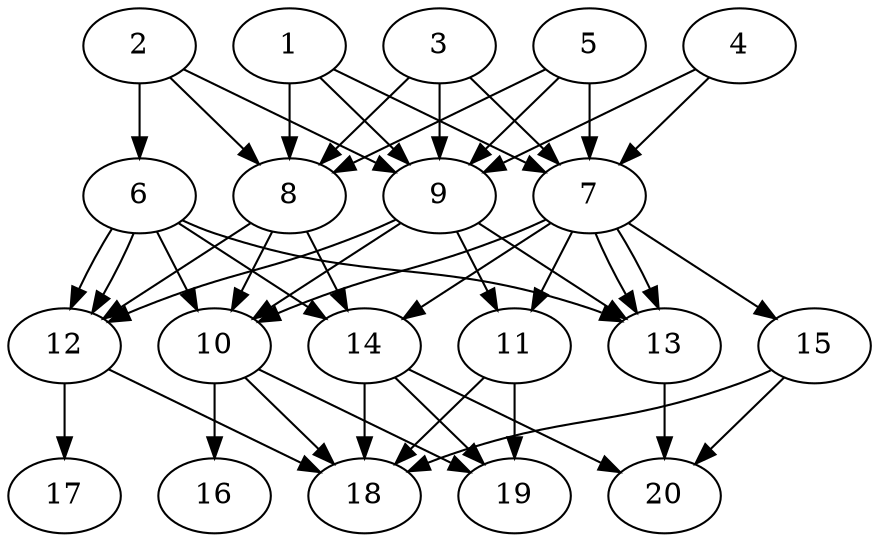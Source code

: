 // DAG automatically generated by daggen at Tue Aug  6 16:20:30 2019
// ./daggen --dot -n 20 --ccr 0.3 --fat 0.6 --regular 0.5 --density 0.9 --mindata 5242880 --maxdata 52428800 
digraph G {
  1 [size="157477547", alpha="0.00", expect_size="47243264"] 
  1 -> 7 [size ="47243264"]
  1 -> 8 [size ="47243264"]
  1 -> 9 [size ="47243264"]
  2 [size="161122987", alpha="0.04", expect_size="48336896"] 
  2 -> 6 [size ="48336896"]
  2 -> 8 [size ="48336896"]
  2 -> 9 [size ="48336896"]
  3 [size="101321387", alpha="0.14", expect_size="30396416"] 
  3 -> 7 [size ="30396416"]
  3 -> 8 [size ="30396416"]
  3 -> 9 [size ="30396416"]
  4 [size="133048320", alpha="0.02", expect_size="39914496"] 
  4 -> 7 [size ="39914496"]
  4 -> 9 [size ="39914496"]
  5 [size="129573547", alpha="0.03", expect_size="38872064"] 
  5 -> 7 [size ="38872064"]
  5 -> 8 [size ="38872064"]
  5 -> 9 [size ="38872064"]
  6 [size="126651733", alpha="0.05", expect_size="37995520"] 
  6 -> 10 [size ="37995520"]
  6 -> 12 [size ="37995520"]
  6 -> 12 [size ="37995520"]
  6 -> 13 [size ="37995520"]
  6 -> 14 [size ="37995520"]
  7 [size="81875627", alpha="0.03", expect_size="24562688"] 
  7 -> 10 [size ="24562688"]
  7 -> 11 [size ="24562688"]
  7 -> 13 [size ="24562688"]
  7 -> 13 [size ="24562688"]
  7 -> 14 [size ="24562688"]
  7 -> 15 [size ="24562688"]
  8 [size="34938880", alpha="0.13", expect_size="10481664"] 
  8 -> 10 [size ="10481664"]
  8 -> 12 [size ="10481664"]
  8 -> 14 [size ="10481664"]
  9 [size="40779093", alpha="0.08", expect_size="12233728"] 
  9 -> 10 [size ="12233728"]
  9 -> 11 [size ="12233728"]
  9 -> 12 [size ="12233728"]
  9 -> 13 [size ="12233728"]
  10 [size="114561707", alpha="0.01", expect_size="34368512"] 
  10 -> 16 [size ="34368512"]
  10 -> 18 [size ="34368512"]
  10 -> 19 [size ="34368512"]
  11 [size="42639360", alpha="0.10", expect_size="12791808"] 
  11 -> 18 [size ="12791808"]
  11 -> 19 [size ="12791808"]
  12 [size="45417813", alpha="0.15", expect_size="13625344"] 
  12 -> 17 [size ="13625344"]
  12 -> 18 [size ="13625344"]
  13 [size="80424960", alpha="0.01", expect_size="24127488"] 
  13 -> 20 [size ="24127488"]
  14 [size="36901547", alpha="0.14", expect_size="11070464"] 
  14 -> 18 [size ="11070464"]
  14 -> 19 [size ="11070464"]
  14 -> 20 [size ="11070464"]
  15 [size="49138347", alpha="0.01", expect_size="14741504"] 
  15 -> 18 [size ="14741504"]
  15 -> 20 [size ="14741504"]
  16 [size="70014293", alpha="0.07", expect_size="21004288"] 
  17 [size="106567680", alpha="0.19", expect_size="31970304"] 
  18 [size="128160427", alpha="0.11", expect_size="38448128"] 
  19 [size="73134080", alpha="0.11", expect_size="21940224"] 
  20 [size="139816960", alpha="0.14", expect_size="41945088"] 
}

